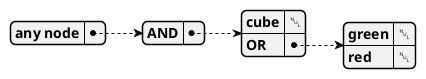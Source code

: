 @startjson
{
"any node": {
    "AND": {
        "cube": null,
        "OR": {
            "green": null,
            "red": null
        }
    }
  }
}
@endjson
